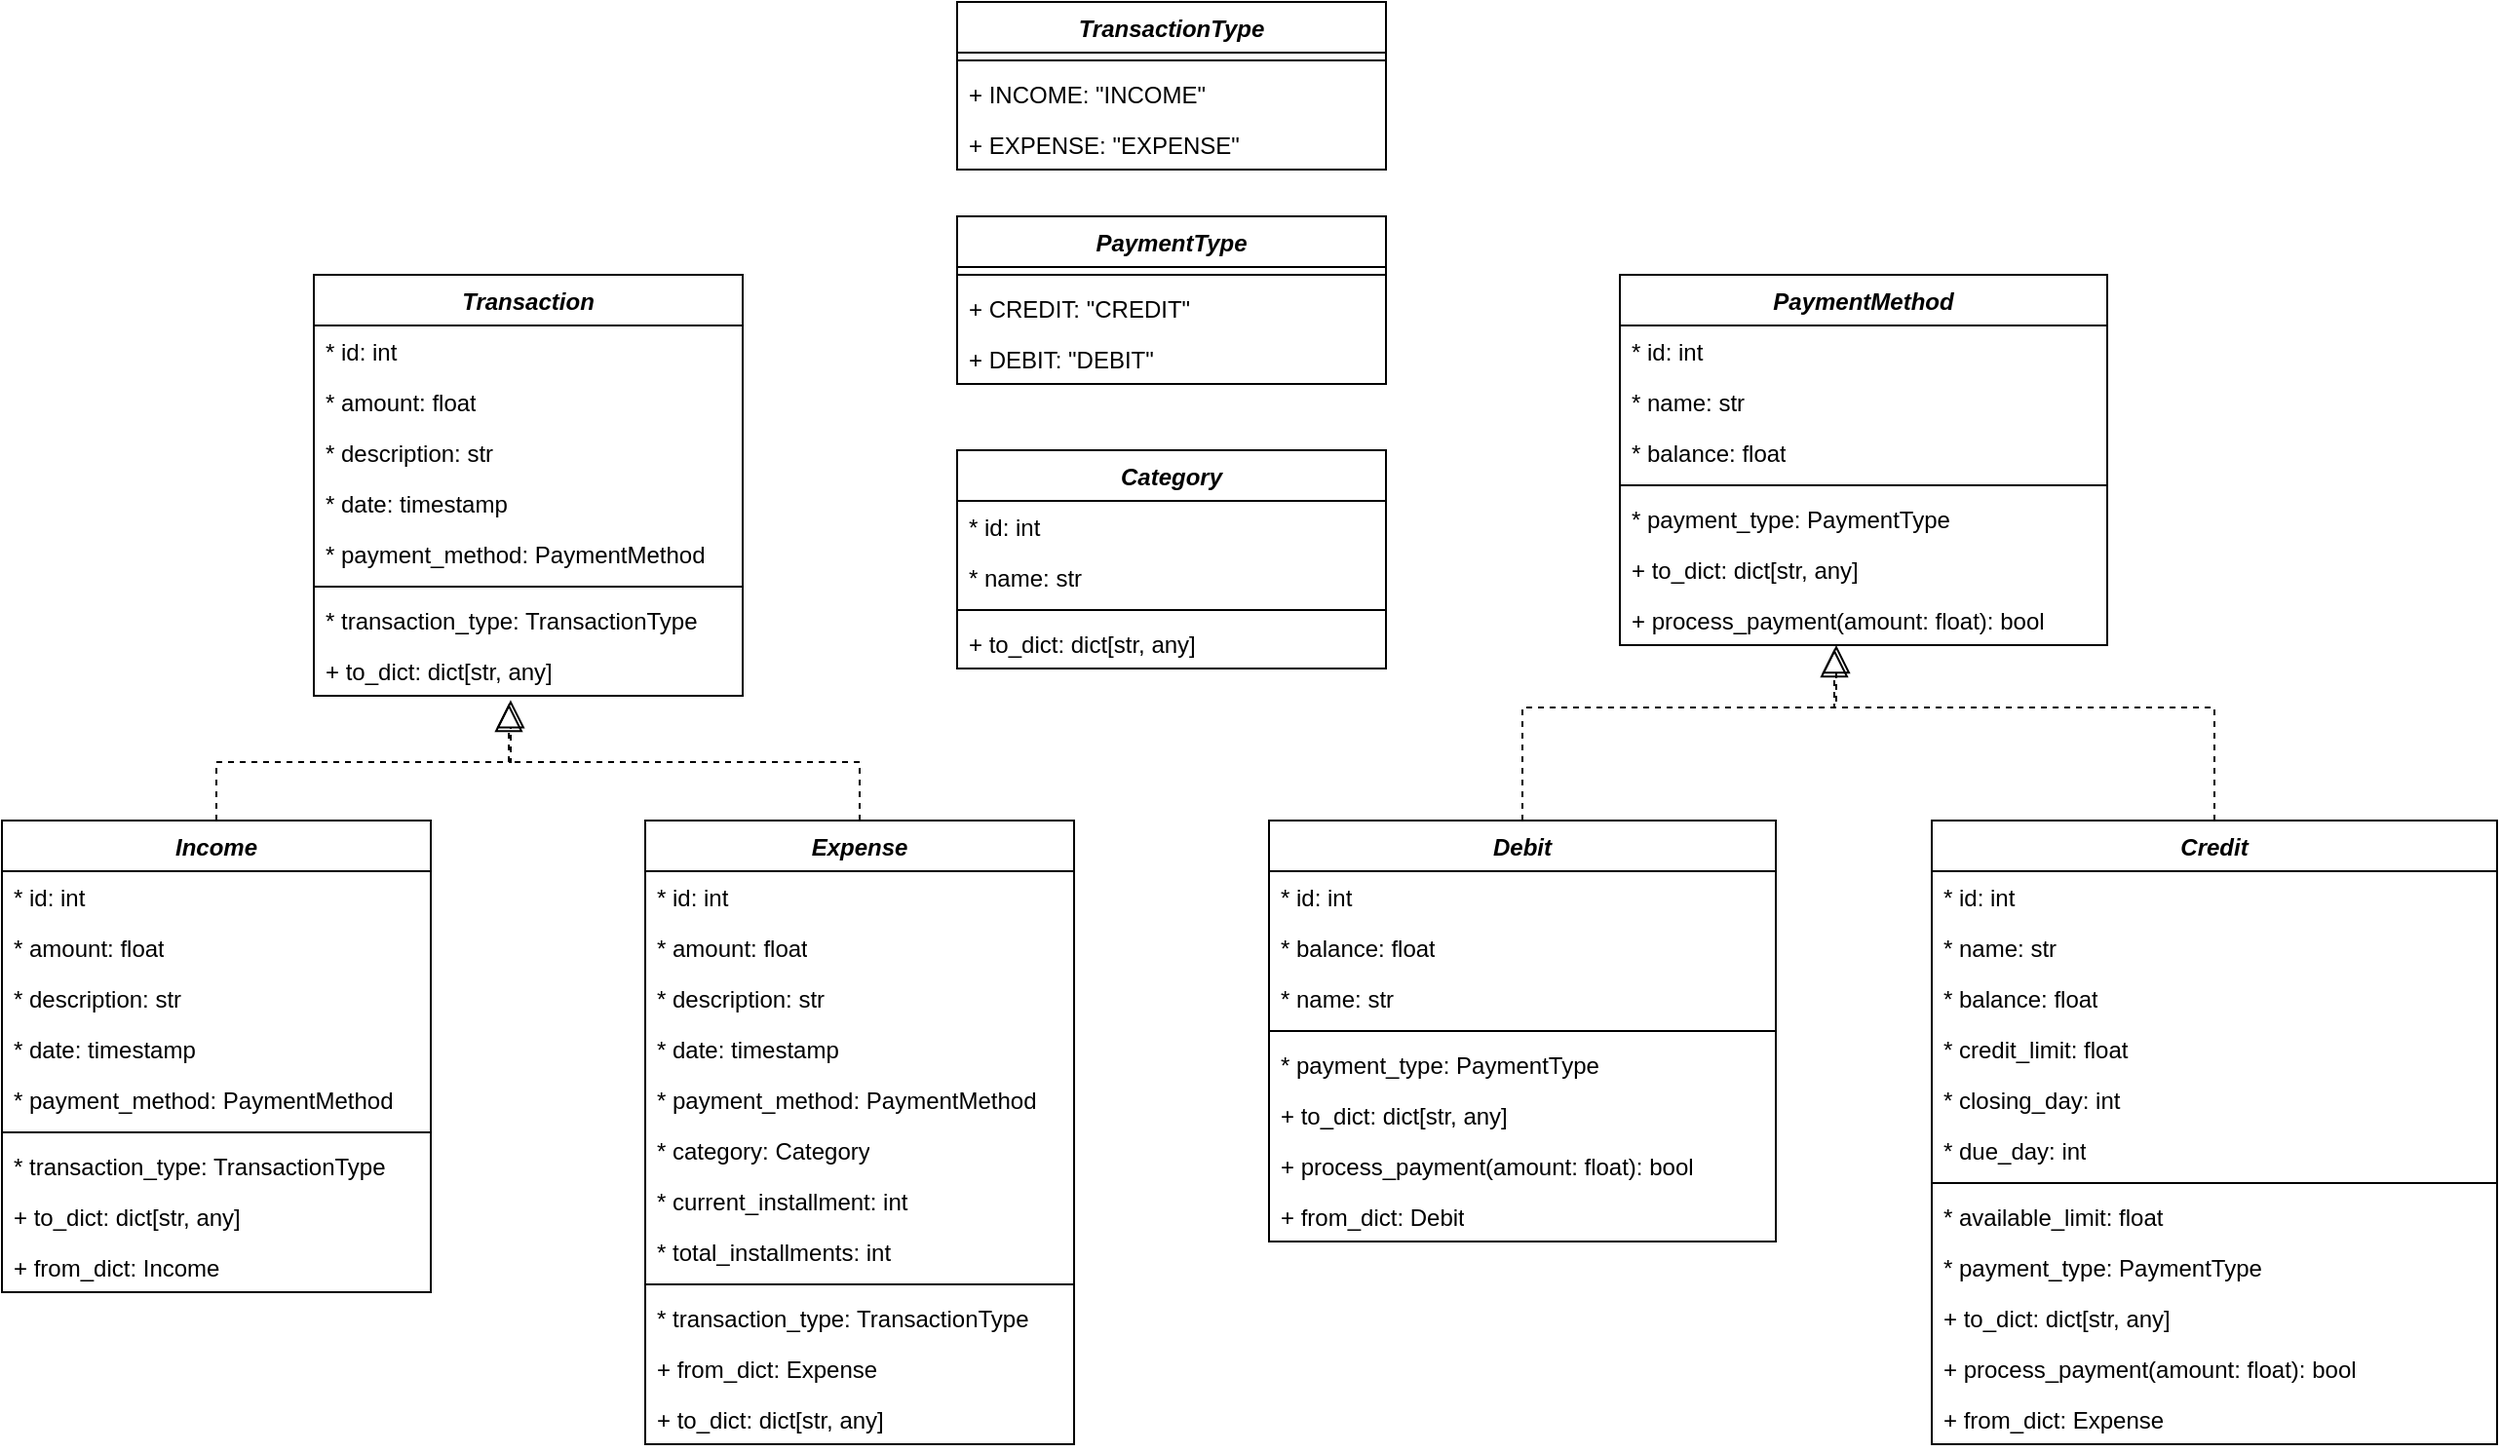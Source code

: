 <mxfile version="27.0.5">
  <diagram name="Página-1" id="glJOcvaWONBNWKPFWCOH">
    <mxGraphModel dx="1646" dy="1798" grid="1" gridSize="10" guides="1" tooltips="1" connect="1" arrows="1" fold="1" page="1" pageScale="1" pageWidth="827" pageHeight="1169" math="0" shadow="0">
      <root>
        <mxCell id="0" />
        <mxCell id="1" parent="0" />
        <mxCell id="y29wwgT0Upa1jef-TGFV-1" value="&lt;i&gt;Transaction&lt;/i&gt;" style="swimlane;fontStyle=1;align=center;verticalAlign=top;childLayout=stackLayout;horizontal=1;startSize=26;horizontalStack=0;resizeParent=1;resizeParentMax=0;resizeLast=0;collapsible=1;marginBottom=0;whiteSpace=wrap;html=1;" parent="1" vertex="1">
          <mxGeometry x="-100" y="-120" width="220" height="216" as="geometry" />
        </mxCell>
        <mxCell id="y29wwgT0Upa1jef-TGFV-2" value="* id: int" style="text;strokeColor=none;fillColor=none;align=left;verticalAlign=top;spacingLeft=4;spacingRight=4;overflow=hidden;rotatable=0;points=[[0,0.5],[1,0.5]];portConstraint=eastwest;whiteSpace=wrap;html=1;" parent="y29wwgT0Upa1jef-TGFV-1" vertex="1">
          <mxGeometry y="26" width="220" height="26" as="geometry" />
        </mxCell>
        <mxCell id="y29wwgT0Upa1jef-TGFV-10" value="*&amp;nbsp;amount: float" style="text;strokeColor=none;fillColor=none;align=left;verticalAlign=top;spacingLeft=4;spacingRight=4;overflow=hidden;rotatable=0;points=[[0,0.5],[1,0.5]];portConstraint=eastwest;whiteSpace=wrap;html=1;" parent="y29wwgT0Upa1jef-TGFV-1" vertex="1">
          <mxGeometry y="52" width="220" height="26" as="geometry" />
        </mxCell>
        <mxCell id="y29wwgT0Upa1jef-TGFV-9" value="*&amp;nbsp;description: str" style="text;strokeColor=none;fillColor=none;align=left;verticalAlign=top;spacingLeft=4;spacingRight=4;overflow=hidden;rotatable=0;points=[[0,0.5],[1,0.5]];portConstraint=eastwest;whiteSpace=wrap;html=1;" parent="y29wwgT0Upa1jef-TGFV-1" vertex="1">
          <mxGeometry y="78" width="220" height="26" as="geometry" />
        </mxCell>
        <mxCell id="y29wwgT0Upa1jef-TGFV-8" value="*&amp;nbsp;date: timestamp" style="text;strokeColor=none;fillColor=none;align=left;verticalAlign=top;spacingLeft=4;spacingRight=4;overflow=hidden;rotatable=0;points=[[0,0.5],[1,0.5]];portConstraint=eastwest;whiteSpace=wrap;html=1;" parent="y29wwgT0Upa1jef-TGFV-1" vertex="1">
          <mxGeometry y="104" width="220" height="26" as="geometry" />
        </mxCell>
        <mxCell id="y29wwgT0Upa1jef-TGFV-5" value="* payment_method: PaymentMethod" style="text;strokeColor=none;fillColor=none;align=left;verticalAlign=top;spacingLeft=4;spacingRight=4;overflow=hidden;rotatable=0;points=[[0,0.5],[1,0.5]];portConstraint=eastwest;whiteSpace=wrap;html=1;" parent="y29wwgT0Upa1jef-TGFV-1" vertex="1">
          <mxGeometry y="130" width="220" height="26" as="geometry" />
        </mxCell>
        <mxCell id="y29wwgT0Upa1jef-TGFV-3" value="" style="line;strokeWidth=1;fillColor=none;align=left;verticalAlign=middle;spacingTop=-1;spacingLeft=3;spacingRight=3;rotatable=0;labelPosition=right;points=[];portConstraint=eastwest;strokeColor=inherit;" parent="y29wwgT0Upa1jef-TGFV-1" vertex="1">
          <mxGeometry y="156" width="220" height="8" as="geometry" />
        </mxCell>
        <mxCell id="m9dHpaMrici153sOGZXo-1" value="* transaction_type: TransactionType" style="text;strokeColor=none;fillColor=none;align=left;verticalAlign=top;spacingLeft=4;spacingRight=4;overflow=hidden;rotatable=0;points=[[0,0.5],[1,0.5]];portConstraint=eastwest;whiteSpace=wrap;html=1;" vertex="1" parent="y29wwgT0Upa1jef-TGFV-1">
          <mxGeometry y="164" width="220" height="26" as="geometry" />
        </mxCell>
        <mxCell id="y29wwgT0Upa1jef-TGFV-4" value="+ to_dict: dict[str, any]" style="text;strokeColor=none;fillColor=none;align=left;verticalAlign=top;spacingLeft=4;spacingRight=4;overflow=hidden;rotatable=0;points=[[0,0.5],[1,0.5]];portConstraint=eastwest;whiteSpace=wrap;html=1;" parent="y29wwgT0Upa1jef-TGFV-1" vertex="1">
          <mxGeometry y="190" width="220" height="26" as="geometry" />
        </mxCell>
        <mxCell id="y29wwgT0Upa1jef-TGFV-11" value="&lt;i&gt;Income&lt;/i&gt;" style="swimlane;fontStyle=1;align=center;verticalAlign=top;childLayout=stackLayout;horizontal=1;startSize=26;horizontalStack=0;resizeParent=1;resizeParentMax=0;resizeLast=0;collapsible=1;marginBottom=0;whiteSpace=wrap;html=1;" parent="1" vertex="1">
          <mxGeometry x="-260" y="160" width="220" height="242" as="geometry" />
        </mxCell>
        <mxCell id="m9dHpaMrici153sOGZXo-47" value="* id: int" style="text;strokeColor=none;fillColor=none;align=left;verticalAlign=top;spacingLeft=4;spacingRight=4;overflow=hidden;rotatable=0;points=[[0,0.5],[1,0.5]];portConstraint=eastwest;whiteSpace=wrap;html=1;" vertex="1" parent="y29wwgT0Upa1jef-TGFV-11">
          <mxGeometry y="26" width="220" height="26" as="geometry" />
        </mxCell>
        <mxCell id="m9dHpaMrici153sOGZXo-48" value="*&amp;nbsp;amount: float" style="text;strokeColor=none;fillColor=none;align=left;verticalAlign=top;spacingLeft=4;spacingRight=4;overflow=hidden;rotatable=0;points=[[0,0.5],[1,0.5]];portConstraint=eastwest;whiteSpace=wrap;html=1;" vertex="1" parent="y29wwgT0Upa1jef-TGFV-11">
          <mxGeometry y="52" width="220" height="26" as="geometry" />
        </mxCell>
        <mxCell id="m9dHpaMrici153sOGZXo-49" value="*&amp;nbsp;description: str" style="text;strokeColor=none;fillColor=none;align=left;verticalAlign=top;spacingLeft=4;spacingRight=4;overflow=hidden;rotatable=0;points=[[0,0.5],[1,0.5]];portConstraint=eastwest;whiteSpace=wrap;html=1;" vertex="1" parent="y29wwgT0Upa1jef-TGFV-11">
          <mxGeometry y="78" width="220" height="26" as="geometry" />
        </mxCell>
        <mxCell id="m9dHpaMrici153sOGZXo-50" value="*&amp;nbsp;date: timestamp" style="text;strokeColor=none;fillColor=none;align=left;verticalAlign=top;spacingLeft=4;spacingRight=4;overflow=hidden;rotatable=0;points=[[0,0.5],[1,0.5]];portConstraint=eastwest;whiteSpace=wrap;html=1;" vertex="1" parent="y29wwgT0Upa1jef-TGFV-11">
          <mxGeometry y="104" width="220" height="26" as="geometry" />
        </mxCell>
        <mxCell id="m9dHpaMrici153sOGZXo-51" value="* payment_method: PaymentMethod" style="text;strokeColor=none;fillColor=none;align=left;verticalAlign=top;spacingLeft=4;spacingRight=4;overflow=hidden;rotatable=0;points=[[0,0.5],[1,0.5]];portConstraint=eastwest;whiteSpace=wrap;html=1;" vertex="1" parent="y29wwgT0Upa1jef-TGFV-11">
          <mxGeometry y="130" width="220" height="26" as="geometry" />
        </mxCell>
        <mxCell id="y29wwgT0Upa1jef-TGFV-19" value="" style="line;strokeWidth=1;fillColor=none;align=left;verticalAlign=middle;spacingTop=-1;spacingLeft=3;spacingRight=3;rotatable=0;labelPosition=right;points=[];portConstraint=eastwest;strokeColor=inherit;" parent="y29wwgT0Upa1jef-TGFV-11" vertex="1">
          <mxGeometry y="156" width="220" height="8" as="geometry" />
        </mxCell>
        <mxCell id="m9dHpaMrici153sOGZXo-52" value="* transaction_type: TransactionType" style="text;strokeColor=none;fillColor=none;align=left;verticalAlign=top;spacingLeft=4;spacingRight=4;overflow=hidden;rotatable=0;points=[[0,0.5],[1,0.5]];portConstraint=eastwest;whiteSpace=wrap;html=1;" vertex="1" parent="y29wwgT0Upa1jef-TGFV-11">
          <mxGeometry y="164" width="220" height="26" as="geometry" />
        </mxCell>
        <mxCell id="m9dHpaMrici153sOGZXo-59" value="+ to_dict: dict[str, any]" style="text;strokeColor=none;fillColor=none;align=left;verticalAlign=top;spacingLeft=4;spacingRight=4;overflow=hidden;rotatable=0;points=[[0,0.5],[1,0.5]];portConstraint=eastwest;whiteSpace=wrap;html=1;" vertex="1" parent="y29wwgT0Upa1jef-TGFV-11">
          <mxGeometry y="190" width="220" height="26" as="geometry" />
        </mxCell>
        <mxCell id="y29wwgT0Upa1jef-TGFV-20" value="+ from_dict: Income" style="text;strokeColor=none;fillColor=none;align=left;verticalAlign=top;spacingLeft=4;spacingRight=4;overflow=hidden;rotatable=0;points=[[0,0.5],[1,0.5]];portConstraint=eastwest;whiteSpace=wrap;html=1;" parent="y29wwgT0Upa1jef-TGFV-11" vertex="1">
          <mxGeometry y="216" width="220" height="26" as="geometry" />
        </mxCell>
        <mxCell id="y29wwgT0Upa1jef-TGFV-21" value="&lt;i&gt;Expense&lt;/i&gt;" style="swimlane;fontStyle=1;align=center;verticalAlign=top;childLayout=stackLayout;horizontal=1;startSize=26;horizontalStack=0;resizeParent=1;resizeParentMax=0;resizeLast=0;collapsible=1;marginBottom=0;whiteSpace=wrap;html=1;" parent="1" vertex="1">
          <mxGeometry x="70" y="160" width="220" height="320" as="geometry" />
        </mxCell>
        <mxCell id="m9dHpaMrici153sOGZXo-53" value="* id: int" style="text;strokeColor=none;fillColor=none;align=left;verticalAlign=top;spacingLeft=4;spacingRight=4;overflow=hidden;rotatable=0;points=[[0,0.5],[1,0.5]];portConstraint=eastwest;whiteSpace=wrap;html=1;" vertex="1" parent="y29wwgT0Upa1jef-TGFV-21">
          <mxGeometry y="26" width="220" height="26" as="geometry" />
        </mxCell>
        <mxCell id="m9dHpaMrici153sOGZXo-54" value="*&amp;nbsp;amount: float" style="text;strokeColor=none;fillColor=none;align=left;verticalAlign=top;spacingLeft=4;spacingRight=4;overflow=hidden;rotatable=0;points=[[0,0.5],[1,0.5]];portConstraint=eastwest;whiteSpace=wrap;html=1;" vertex="1" parent="y29wwgT0Upa1jef-TGFV-21">
          <mxGeometry y="52" width="220" height="26" as="geometry" />
        </mxCell>
        <mxCell id="m9dHpaMrici153sOGZXo-55" value="*&amp;nbsp;description: str" style="text;strokeColor=none;fillColor=none;align=left;verticalAlign=top;spacingLeft=4;spacingRight=4;overflow=hidden;rotatable=0;points=[[0,0.5],[1,0.5]];portConstraint=eastwest;whiteSpace=wrap;html=1;" vertex="1" parent="y29wwgT0Upa1jef-TGFV-21">
          <mxGeometry y="78" width="220" height="26" as="geometry" />
        </mxCell>
        <mxCell id="m9dHpaMrici153sOGZXo-56" value="*&amp;nbsp;date: timestamp" style="text;strokeColor=none;fillColor=none;align=left;verticalAlign=top;spacingLeft=4;spacingRight=4;overflow=hidden;rotatable=0;points=[[0,0.5],[1,0.5]];portConstraint=eastwest;whiteSpace=wrap;html=1;" vertex="1" parent="y29wwgT0Upa1jef-TGFV-21">
          <mxGeometry y="104" width="220" height="26" as="geometry" />
        </mxCell>
        <mxCell id="m9dHpaMrici153sOGZXo-57" value="* payment_method: PaymentMethod" style="text;strokeColor=none;fillColor=none;align=left;verticalAlign=top;spacingLeft=4;spacingRight=4;overflow=hidden;rotatable=0;points=[[0,0.5],[1,0.5]];portConstraint=eastwest;whiteSpace=wrap;html=1;" vertex="1" parent="y29wwgT0Upa1jef-TGFV-21">
          <mxGeometry y="130" width="220" height="26" as="geometry" />
        </mxCell>
        <mxCell id="FSlDpaDDa9LVbXW0Pkce-2" value="* category: Category" style="text;strokeColor=none;fillColor=none;align=left;verticalAlign=top;spacingLeft=4;spacingRight=4;overflow=hidden;rotatable=0;points=[[0,0.5],[1,0.5]];portConstraint=eastwest;whiteSpace=wrap;html=1;" parent="y29wwgT0Upa1jef-TGFV-21" vertex="1">
          <mxGeometry y="156" width="220" height="26" as="geometry" />
        </mxCell>
        <mxCell id="y29wwgT0Upa1jef-TGFV-22" value="* current_installment: int" style="text;strokeColor=none;fillColor=none;align=left;verticalAlign=top;spacingLeft=4;spacingRight=4;overflow=hidden;rotatable=0;points=[[0,0.5],[1,0.5]];portConstraint=eastwest;whiteSpace=wrap;html=1;" parent="y29wwgT0Upa1jef-TGFV-21" vertex="1">
          <mxGeometry y="182" width="220" height="26" as="geometry" />
        </mxCell>
        <mxCell id="y29wwgT0Upa1jef-TGFV-23" value="* total_installments: int" style="text;strokeColor=none;fillColor=none;align=left;verticalAlign=top;spacingLeft=4;spacingRight=4;overflow=hidden;rotatable=0;points=[[0,0.5],[1,0.5]];portConstraint=eastwest;whiteSpace=wrap;html=1;" parent="y29wwgT0Upa1jef-TGFV-21" vertex="1">
          <mxGeometry y="208" width="220" height="26" as="geometry" />
        </mxCell>
        <mxCell id="y29wwgT0Upa1jef-TGFV-29" value="" style="line;strokeWidth=1;fillColor=none;align=left;verticalAlign=middle;spacingTop=-1;spacingLeft=3;spacingRight=3;rotatable=0;labelPosition=right;points=[];portConstraint=eastwest;strokeColor=inherit;" parent="y29wwgT0Upa1jef-TGFV-21" vertex="1">
          <mxGeometry y="234" width="220" height="8" as="geometry" />
        </mxCell>
        <mxCell id="m9dHpaMrici153sOGZXo-58" value="* transaction_type: TransactionType" style="text;strokeColor=none;fillColor=none;align=left;verticalAlign=top;spacingLeft=4;spacingRight=4;overflow=hidden;rotatable=0;points=[[0,0.5],[1,0.5]];portConstraint=eastwest;whiteSpace=wrap;html=1;" vertex="1" parent="y29wwgT0Upa1jef-TGFV-21">
          <mxGeometry y="242" width="220" height="26" as="geometry" />
        </mxCell>
        <mxCell id="y29wwgT0Upa1jef-TGFV-30" value="+ from_dict: Expense" style="text;strokeColor=none;fillColor=none;align=left;verticalAlign=top;spacingLeft=4;spacingRight=4;overflow=hidden;rotatable=0;points=[[0,0.5],[1,0.5]];portConstraint=eastwest;whiteSpace=wrap;html=1;" parent="y29wwgT0Upa1jef-TGFV-21" vertex="1">
          <mxGeometry y="268" width="220" height="26" as="geometry" />
        </mxCell>
        <mxCell id="m9dHpaMrici153sOGZXo-60" value="+ to_dict: dict[str, any]" style="text;strokeColor=none;fillColor=none;align=left;verticalAlign=top;spacingLeft=4;spacingRight=4;overflow=hidden;rotatable=0;points=[[0,0.5],[1,0.5]];portConstraint=eastwest;whiteSpace=wrap;html=1;" vertex="1" parent="y29wwgT0Upa1jef-TGFV-21">
          <mxGeometry y="294" width="220" height="26" as="geometry" />
        </mxCell>
        <mxCell id="FSlDpaDDa9LVbXW0Pkce-3" value="&lt;i&gt;Category&lt;/i&gt;" style="swimlane;fontStyle=1;align=center;verticalAlign=top;childLayout=stackLayout;horizontal=1;startSize=26;horizontalStack=0;resizeParent=1;resizeParentMax=0;resizeLast=0;collapsible=1;marginBottom=0;whiteSpace=wrap;html=1;" parent="1" vertex="1">
          <mxGeometry x="230" y="-30" width="220" height="112" as="geometry" />
        </mxCell>
        <mxCell id="FSlDpaDDa9LVbXW0Pkce-4" value="* id: int" style="text;strokeColor=none;fillColor=none;align=left;verticalAlign=top;spacingLeft=4;spacingRight=4;overflow=hidden;rotatable=0;points=[[0,0.5],[1,0.5]];portConstraint=eastwest;whiteSpace=wrap;html=1;" parent="FSlDpaDDa9LVbXW0Pkce-3" vertex="1">
          <mxGeometry y="26" width="220" height="26" as="geometry" />
        </mxCell>
        <mxCell id="FSlDpaDDa9LVbXW0Pkce-7" value="* name: str" style="text;strokeColor=none;fillColor=none;align=left;verticalAlign=top;spacingLeft=4;spacingRight=4;overflow=hidden;rotatable=0;points=[[0,0.5],[1,0.5]];portConstraint=eastwest;whiteSpace=wrap;html=1;" parent="FSlDpaDDa9LVbXW0Pkce-3" vertex="1">
          <mxGeometry y="52" width="220" height="26" as="geometry" />
        </mxCell>
        <mxCell id="FSlDpaDDa9LVbXW0Pkce-5" value="" style="line;strokeWidth=1;fillColor=none;align=left;verticalAlign=middle;spacingTop=-1;spacingLeft=3;spacingRight=3;rotatable=0;labelPosition=right;points=[];portConstraint=eastwest;strokeColor=inherit;" parent="FSlDpaDDa9LVbXW0Pkce-3" vertex="1">
          <mxGeometry y="78" width="220" height="8" as="geometry" />
        </mxCell>
        <mxCell id="FSlDpaDDa9LVbXW0Pkce-6" value="+ to_dict: dict[str, any]" style="text;strokeColor=none;fillColor=none;align=left;verticalAlign=top;spacingLeft=4;spacingRight=4;overflow=hidden;rotatable=0;points=[[0,0.5],[1,0.5]];portConstraint=eastwest;whiteSpace=wrap;html=1;" parent="FSlDpaDDa9LVbXW0Pkce-3" vertex="1">
          <mxGeometry y="86" width="220" height="26" as="geometry" />
        </mxCell>
        <mxCell id="m9dHpaMrici153sOGZXo-6" value="" style="endArrow=block;dashed=1;endFill=0;endSize=12;html=1;rounded=0;entryX=0.459;entryY=1.084;entryDx=0;entryDy=0;entryPerimeter=0;exitX=0.5;exitY=0;exitDx=0;exitDy=0;" edge="1" parent="1" source="y29wwgT0Upa1jef-TGFV-11" target="y29wwgT0Upa1jef-TGFV-4">
          <mxGeometry width="160" relative="1" as="geometry">
            <mxPoint x="-190" y="90" as="sourcePoint" />
            <mxPoint x="-30" y="90" as="targetPoint" />
            <Array as="points">
              <mxPoint x="-150" y="130" />
              <mxPoint x="1" y="130" />
            </Array>
          </mxGeometry>
        </mxCell>
        <mxCell id="m9dHpaMrici153sOGZXo-8" value="" style="endArrow=block;dashed=1;endFill=0;endSize=12;html=1;rounded=0;exitX=0.5;exitY=0;exitDx=0;exitDy=0;" edge="1" parent="1" source="y29wwgT0Upa1jef-TGFV-21">
          <mxGeometry width="160" relative="1" as="geometry">
            <mxPoint x="-140" y="170" as="sourcePoint" />
            <mxPoint y="100" as="targetPoint" />
            <Array as="points">
              <mxPoint x="180" y="130" />
              <mxPoint y="130" />
            </Array>
          </mxGeometry>
        </mxCell>
        <mxCell id="m9dHpaMrici153sOGZXo-9" value="&lt;i&gt;PaymentMethod&lt;/i&gt;" style="swimlane;fontStyle=1;align=center;verticalAlign=top;childLayout=stackLayout;horizontal=1;startSize=26;horizontalStack=0;resizeParent=1;resizeParentMax=0;resizeLast=0;collapsible=1;marginBottom=0;whiteSpace=wrap;html=1;" vertex="1" parent="1">
          <mxGeometry x="570" y="-120" width="250" height="190" as="geometry" />
        </mxCell>
        <mxCell id="m9dHpaMrici153sOGZXo-10" value="* id: int" style="text;strokeColor=none;fillColor=none;align=left;verticalAlign=top;spacingLeft=4;spacingRight=4;overflow=hidden;rotatable=0;points=[[0,0.5],[1,0.5]];portConstraint=eastwest;whiteSpace=wrap;html=1;" vertex="1" parent="m9dHpaMrici153sOGZXo-9">
          <mxGeometry y="26" width="250" height="26" as="geometry" />
        </mxCell>
        <mxCell id="m9dHpaMrici153sOGZXo-11" value="*&amp;nbsp;name: str" style="text;strokeColor=none;fillColor=none;align=left;verticalAlign=top;spacingLeft=4;spacingRight=4;overflow=hidden;rotatable=0;points=[[0,0.5],[1,0.5]];portConstraint=eastwest;whiteSpace=wrap;html=1;" vertex="1" parent="m9dHpaMrici153sOGZXo-9">
          <mxGeometry y="52" width="250" height="26" as="geometry" />
        </mxCell>
        <mxCell id="m9dHpaMrici153sOGZXo-12" value="*&amp;nbsp;balance: float" style="text;strokeColor=none;fillColor=none;align=left;verticalAlign=top;spacingLeft=4;spacingRight=4;overflow=hidden;rotatable=0;points=[[0,0.5],[1,0.5]];portConstraint=eastwest;whiteSpace=wrap;html=1;" vertex="1" parent="m9dHpaMrici153sOGZXo-9">
          <mxGeometry y="78" width="250" height="26" as="geometry" />
        </mxCell>
        <mxCell id="m9dHpaMrici153sOGZXo-16" value="" style="line;strokeWidth=1;fillColor=none;align=left;verticalAlign=middle;spacingTop=-1;spacingLeft=3;spacingRight=3;rotatable=0;labelPosition=right;points=[];portConstraint=eastwest;strokeColor=inherit;" vertex="1" parent="m9dHpaMrici153sOGZXo-9">
          <mxGeometry y="104" width="250" height="8" as="geometry" />
        </mxCell>
        <mxCell id="m9dHpaMrici153sOGZXo-33" value="* payment_type: PaymentType" style="text;strokeColor=none;fillColor=none;align=left;verticalAlign=top;spacingLeft=4;spacingRight=4;overflow=hidden;rotatable=0;points=[[0,0.5],[1,0.5]];portConstraint=eastwest;whiteSpace=wrap;html=1;" vertex="1" parent="m9dHpaMrici153sOGZXo-9">
          <mxGeometry y="112" width="250" height="26" as="geometry" />
        </mxCell>
        <mxCell id="m9dHpaMrici153sOGZXo-17" value="+ to_dict: dict[str, any]" style="text;strokeColor=none;fillColor=none;align=left;verticalAlign=top;spacingLeft=4;spacingRight=4;overflow=hidden;rotatable=0;points=[[0,0.5],[1,0.5]];portConstraint=eastwest;whiteSpace=wrap;html=1;" vertex="1" parent="m9dHpaMrici153sOGZXo-9">
          <mxGeometry y="138" width="250" height="26" as="geometry" />
        </mxCell>
        <mxCell id="m9dHpaMrici153sOGZXo-19" value="+ process_payment(amount: float): bool" style="text;strokeColor=none;fillColor=none;align=left;verticalAlign=top;spacingLeft=4;spacingRight=4;overflow=hidden;rotatable=0;points=[[0,0.5],[1,0.5]];portConstraint=eastwest;whiteSpace=wrap;html=1;" vertex="1" parent="m9dHpaMrici153sOGZXo-9">
          <mxGeometry y="164" width="250" height="26" as="geometry" />
        </mxCell>
        <mxCell id="m9dHpaMrici153sOGZXo-20" value="&lt;i&gt;Debit&lt;/i&gt;" style="swimlane;fontStyle=1;align=center;verticalAlign=top;childLayout=stackLayout;horizontal=1;startSize=26;horizontalStack=0;resizeParent=1;resizeParentMax=0;resizeLast=0;collapsible=1;marginBottom=0;whiteSpace=wrap;html=1;" vertex="1" parent="1">
          <mxGeometry x="390" y="160" width="260" height="216" as="geometry" />
        </mxCell>
        <mxCell id="m9dHpaMrici153sOGZXo-34" value="* id: int" style="text;strokeColor=none;fillColor=none;align=left;verticalAlign=top;spacingLeft=4;spacingRight=4;overflow=hidden;rotatable=0;points=[[0,0.5],[1,0.5]];portConstraint=eastwest;whiteSpace=wrap;html=1;" vertex="1" parent="m9dHpaMrici153sOGZXo-20">
          <mxGeometry y="26" width="260" height="26" as="geometry" />
        </mxCell>
        <mxCell id="m9dHpaMrici153sOGZXo-36" value="*&amp;nbsp;balance: float" style="text;strokeColor=none;fillColor=none;align=left;verticalAlign=top;spacingLeft=4;spacingRight=4;overflow=hidden;rotatable=0;points=[[0,0.5],[1,0.5]];portConstraint=eastwest;whiteSpace=wrap;html=1;" vertex="1" parent="m9dHpaMrici153sOGZXo-20">
          <mxGeometry y="52" width="260" height="26" as="geometry" />
        </mxCell>
        <mxCell id="m9dHpaMrici153sOGZXo-35" value="*&amp;nbsp;name: str" style="text;strokeColor=none;fillColor=none;align=left;verticalAlign=top;spacingLeft=4;spacingRight=4;overflow=hidden;rotatable=0;points=[[0,0.5],[1,0.5]];portConstraint=eastwest;whiteSpace=wrap;html=1;" vertex="1" parent="m9dHpaMrici153sOGZXo-20">
          <mxGeometry y="78" width="260" height="26" as="geometry" />
        </mxCell>
        <mxCell id="m9dHpaMrici153sOGZXo-22" value="" style="line;strokeWidth=1;fillColor=none;align=left;verticalAlign=middle;spacingTop=-1;spacingLeft=3;spacingRight=3;rotatable=0;labelPosition=right;points=[];portConstraint=eastwest;strokeColor=inherit;" vertex="1" parent="m9dHpaMrici153sOGZXo-20">
          <mxGeometry y="104" width="260" height="8" as="geometry" />
        </mxCell>
        <mxCell id="m9dHpaMrici153sOGZXo-40" value="* payment_type: PaymentType" style="text;strokeColor=none;fillColor=none;align=left;verticalAlign=top;spacingLeft=4;spacingRight=4;overflow=hidden;rotatable=0;points=[[0,0.5],[1,0.5]];portConstraint=eastwest;whiteSpace=wrap;html=1;" vertex="1" parent="m9dHpaMrici153sOGZXo-20">
          <mxGeometry y="112" width="260" height="26" as="geometry" />
        </mxCell>
        <mxCell id="m9dHpaMrici153sOGZXo-41" value="+ to_dict: dict[str, any]" style="text;strokeColor=none;fillColor=none;align=left;verticalAlign=top;spacingLeft=4;spacingRight=4;overflow=hidden;rotatable=0;points=[[0,0.5],[1,0.5]];portConstraint=eastwest;whiteSpace=wrap;html=1;" vertex="1" parent="m9dHpaMrici153sOGZXo-20">
          <mxGeometry y="138" width="260" height="26" as="geometry" />
        </mxCell>
        <mxCell id="m9dHpaMrici153sOGZXo-42" value="+ process_payment(amount: float): bool" style="text;strokeColor=none;fillColor=none;align=left;verticalAlign=top;spacingLeft=4;spacingRight=4;overflow=hidden;rotatable=0;points=[[0,0.5],[1,0.5]];portConstraint=eastwest;whiteSpace=wrap;html=1;" vertex="1" parent="m9dHpaMrici153sOGZXo-20">
          <mxGeometry y="164" width="260" height="26" as="geometry" />
        </mxCell>
        <mxCell id="m9dHpaMrici153sOGZXo-23" value="+ from_dict: Debit" style="text;strokeColor=none;fillColor=none;align=left;verticalAlign=top;spacingLeft=4;spacingRight=4;overflow=hidden;rotatable=0;points=[[0,0.5],[1,0.5]];portConstraint=eastwest;whiteSpace=wrap;html=1;" vertex="1" parent="m9dHpaMrici153sOGZXo-20">
          <mxGeometry y="190" width="260" height="26" as="geometry" />
        </mxCell>
        <mxCell id="m9dHpaMrici153sOGZXo-24" value="&lt;i&gt;Credit&lt;/i&gt;" style="swimlane;fontStyle=1;align=center;verticalAlign=top;childLayout=stackLayout;horizontal=1;startSize=26;horizontalStack=0;resizeParent=1;resizeParentMax=0;resizeLast=0;collapsible=1;marginBottom=0;whiteSpace=wrap;html=1;" vertex="1" parent="1">
          <mxGeometry x="730" y="160" width="290" height="320" as="geometry" />
        </mxCell>
        <mxCell id="m9dHpaMrici153sOGZXo-37" value="* id: int" style="text;strokeColor=none;fillColor=none;align=left;verticalAlign=top;spacingLeft=4;spacingRight=4;overflow=hidden;rotatable=0;points=[[0,0.5],[1,0.5]];portConstraint=eastwest;whiteSpace=wrap;html=1;" vertex="1" parent="m9dHpaMrici153sOGZXo-24">
          <mxGeometry y="26" width="290" height="26" as="geometry" />
        </mxCell>
        <mxCell id="m9dHpaMrici153sOGZXo-38" value="*&amp;nbsp;name: str" style="text;strokeColor=none;fillColor=none;align=left;verticalAlign=top;spacingLeft=4;spacingRight=4;overflow=hidden;rotatable=0;points=[[0,0.5],[1,0.5]];portConstraint=eastwest;whiteSpace=wrap;html=1;" vertex="1" parent="m9dHpaMrici153sOGZXo-24">
          <mxGeometry y="52" width="290" height="26" as="geometry" />
        </mxCell>
        <mxCell id="m9dHpaMrici153sOGZXo-39" value="*&amp;nbsp;balance: float" style="text;strokeColor=none;fillColor=none;align=left;verticalAlign=top;spacingLeft=4;spacingRight=4;overflow=hidden;rotatable=0;points=[[0,0.5],[1,0.5]];portConstraint=eastwest;whiteSpace=wrap;html=1;" vertex="1" parent="m9dHpaMrici153sOGZXo-24">
          <mxGeometry y="78" width="290" height="26" as="geometry" />
        </mxCell>
        <mxCell id="m9dHpaMrici153sOGZXo-25" value="* credit_limit: float" style="text;strokeColor=none;fillColor=none;align=left;verticalAlign=top;spacingLeft=4;spacingRight=4;overflow=hidden;rotatable=0;points=[[0,0.5],[1,0.5]];portConstraint=eastwest;whiteSpace=wrap;html=1;" vertex="1" parent="m9dHpaMrici153sOGZXo-24">
          <mxGeometry y="104" width="290" height="26" as="geometry" />
        </mxCell>
        <mxCell id="m9dHpaMrici153sOGZXo-26" value="* closing_day: int" style="text;strokeColor=none;fillColor=none;align=left;verticalAlign=top;spacingLeft=4;spacingRight=4;overflow=hidden;rotatable=0;points=[[0,0.5],[1,0.5]];portConstraint=eastwest;whiteSpace=wrap;html=1;" vertex="1" parent="m9dHpaMrici153sOGZXo-24">
          <mxGeometry y="130" width="290" height="26" as="geometry" />
        </mxCell>
        <mxCell id="m9dHpaMrici153sOGZXo-27" value="* due_day: int" style="text;strokeColor=none;fillColor=none;align=left;verticalAlign=top;spacingLeft=4;spacingRight=4;overflow=hidden;rotatable=0;points=[[0,0.5],[1,0.5]];portConstraint=eastwest;whiteSpace=wrap;html=1;" vertex="1" parent="m9dHpaMrici153sOGZXo-24">
          <mxGeometry y="156" width="290" height="26" as="geometry" />
        </mxCell>
        <mxCell id="m9dHpaMrici153sOGZXo-29" value="" style="line;strokeWidth=1;fillColor=none;align=left;verticalAlign=middle;spacingTop=-1;spacingLeft=3;spacingRight=3;rotatable=0;labelPosition=right;points=[];portConstraint=eastwest;strokeColor=inherit;" vertex="1" parent="m9dHpaMrici153sOGZXo-24">
          <mxGeometry y="182" width="290" height="8" as="geometry" />
        </mxCell>
        <mxCell id="m9dHpaMrici153sOGZXo-28" value="* available_limit: float" style="text;strokeColor=none;fillColor=none;align=left;verticalAlign=top;spacingLeft=4;spacingRight=4;overflow=hidden;rotatable=0;points=[[0,0.5],[1,0.5]];portConstraint=eastwest;whiteSpace=wrap;html=1;" vertex="1" parent="m9dHpaMrici153sOGZXo-24">
          <mxGeometry y="190" width="290" height="26" as="geometry" />
        </mxCell>
        <mxCell id="m9dHpaMrici153sOGZXo-43" value="* payment_type: PaymentType" style="text;strokeColor=none;fillColor=none;align=left;verticalAlign=top;spacingLeft=4;spacingRight=4;overflow=hidden;rotatable=0;points=[[0,0.5],[1,0.5]];portConstraint=eastwest;whiteSpace=wrap;html=1;" vertex="1" parent="m9dHpaMrici153sOGZXo-24">
          <mxGeometry y="216" width="290" height="26" as="geometry" />
        </mxCell>
        <mxCell id="m9dHpaMrici153sOGZXo-44" value="+ to_dict: dict[str, any]" style="text;strokeColor=none;fillColor=none;align=left;verticalAlign=top;spacingLeft=4;spacingRight=4;overflow=hidden;rotatable=0;points=[[0,0.5],[1,0.5]];portConstraint=eastwest;whiteSpace=wrap;html=1;" vertex="1" parent="m9dHpaMrici153sOGZXo-24">
          <mxGeometry y="242" width="290" height="26" as="geometry" />
        </mxCell>
        <mxCell id="m9dHpaMrici153sOGZXo-45" value="+ process_payment(amount: float): bool" style="text;strokeColor=none;fillColor=none;align=left;verticalAlign=top;spacingLeft=4;spacingRight=4;overflow=hidden;rotatable=0;points=[[0,0.5],[1,0.5]];portConstraint=eastwest;whiteSpace=wrap;html=1;" vertex="1" parent="m9dHpaMrici153sOGZXo-24">
          <mxGeometry y="268" width="290" height="26" as="geometry" />
        </mxCell>
        <mxCell id="m9dHpaMrici153sOGZXo-30" value="+ from_dict: Expense" style="text;strokeColor=none;fillColor=none;align=left;verticalAlign=top;spacingLeft=4;spacingRight=4;overflow=hidden;rotatable=0;points=[[0,0.5],[1,0.5]];portConstraint=eastwest;whiteSpace=wrap;html=1;" vertex="1" parent="m9dHpaMrici153sOGZXo-24">
          <mxGeometry y="294" width="290" height="26" as="geometry" />
        </mxCell>
        <mxCell id="m9dHpaMrici153sOGZXo-31" value="" style="endArrow=block;dashed=1;endFill=0;endSize=12;html=1;rounded=0;entryX=0.459;entryY=1.084;entryDx=0;entryDy=0;entryPerimeter=0;exitX=0.5;exitY=0;exitDx=0;exitDy=0;" edge="1" parent="1" source="m9dHpaMrici153sOGZXo-20">
          <mxGeometry width="160" relative="1" as="geometry">
            <mxPoint x="530" y="132" as="sourcePoint" />
            <mxPoint x="681" y="70" as="targetPoint" />
            <Array as="points">
              <mxPoint x="520" y="102" />
              <mxPoint x="681" y="102" />
            </Array>
          </mxGeometry>
        </mxCell>
        <mxCell id="m9dHpaMrici153sOGZXo-32" value="" style="endArrow=block;dashed=1;endFill=0;endSize=12;html=1;rounded=0;exitX=0.5;exitY=0;exitDx=0;exitDy=0;" edge="1" parent="1" source="m9dHpaMrici153sOGZXo-24">
          <mxGeometry width="160" relative="1" as="geometry">
            <mxPoint x="860" y="132" as="sourcePoint" />
            <mxPoint x="680" y="72" as="targetPoint" />
            <Array as="points">
              <mxPoint x="875" y="102" />
              <mxPoint x="680" y="102" />
            </Array>
          </mxGeometry>
        </mxCell>
        <mxCell id="m9dHpaMrici153sOGZXo-61" value="&lt;i&gt;TransactionType&lt;/i&gt;" style="swimlane;fontStyle=1;align=center;verticalAlign=top;childLayout=stackLayout;horizontal=1;startSize=26;horizontalStack=0;resizeParent=1;resizeParentMax=0;resizeLast=0;collapsible=1;marginBottom=0;whiteSpace=wrap;html=1;" vertex="1" parent="1">
          <mxGeometry x="230" y="-260" width="220" height="86" as="geometry" />
        </mxCell>
        <mxCell id="m9dHpaMrici153sOGZXo-64" value="" style="line;strokeWidth=1;fillColor=none;align=left;verticalAlign=middle;spacingTop=-1;spacingLeft=3;spacingRight=3;rotatable=0;labelPosition=right;points=[];portConstraint=eastwest;strokeColor=inherit;" vertex="1" parent="m9dHpaMrici153sOGZXo-61">
          <mxGeometry y="26" width="220" height="8" as="geometry" />
        </mxCell>
        <mxCell id="m9dHpaMrici153sOGZXo-65" value="+ INCOME: &quot;INCOME&quot;" style="text;strokeColor=none;fillColor=none;align=left;verticalAlign=top;spacingLeft=4;spacingRight=4;overflow=hidden;rotatable=0;points=[[0,0.5],[1,0.5]];portConstraint=eastwest;whiteSpace=wrap;html=1;" vertex="1" parent="m9dHpaMrici153sOGZXo-61">
          <mxGeometry y="34" width="220" height="26" as="geometry" />
        </mxCell>
        <mxCell id="m9dHpaMrici153sOGZXo-66" value="+ EXPENSE: &quot;EXPENSE&quot;" style="text;strokeColor=none;fillColor=none;align=left;verticalAlign=top;spacingLeft=4;spacingRight=4;overflow=hidden;rotatable=0;points=[[0,0.5],[1,0.5]];portConstraint=eastwest;whiteSpace=wrap;html=1;" vertex="1" parent="m9dHpaMrici153sOGZXo-61">
          <mxGeometry y="60" width="220" height="26" as="geometry" />
        </mxCell>
        <mxCell id="m9dHpaMrici153sOGZXo-67" value="&lt;i&gt;PaymentType&lt;/i&gt;" style="swimlane;fontStyle=1;align=center;verticalAlign=top;childLayout=stackLayout;horizontal=1;startSize=26;horizontalStack=0;resizeParent=1;resizeParentMax=0;resizeLast=0;collapsible=1;marginBottom=0;whiteSpace=wrap;html=1;" vertex="1" parent="1">
          <mxGeometry x="230" y="-150" width="220" height="86" as="geometry" />
        </mxCell>
        <mxCell id="m9dHpaMrici153sOGZXo-68" value="" style="line;strokeWidth=1;fillColor=none;align=left;verticalAlign=middle;spacingTop=-1;spacingLeft=3;spacingRight=3;rotatable=0;labelPosition=right;points=[];portConstraint=eastwest;strokeColor=inherit;" vertex="1" parent="m9dHpaMrici153sOGZXo-67">
          <mxGeometry y="26" width="220" height="8" as="geometry" />
        </mxCell>
        <mxCell id="m9dHpaMrici153sOGZXo-69" value="+ CREDIT: &quot;CREDIT&quot;" style="text;strokeColor=none;fillColor=none;align=left;verticalAlign=top;spacingLeft=4;spacingRight=4;overflow=hidden;rotatable=0;points=[[0,0.5],[1,0.5]];portConstraint=eastwest;whiteSpace=wrap;html=1;" vertex="1" parent="m9dHpaMrici153sOGZXo-67">
          <mxGeometry y="34" width="220" height="26" as="geometry" />
        </mxCell>
        <mxCell id="m9dHpaMrici153sOGZXo-70" value="+ DEBIT: &quot;DEBIT&quot;" style="text;strokeColor=none;fillColor=none;align=left;verticalAlign=top;spacingLeft=4;spacingRight=4;overflow=hidden;rotatable=0;points=[[0,0.5],[1,0.5]];portConstraint=eastwest;whiteSpace=wrap;html=1;" vertex="1" parent="m9dHpaMrici153sOGZXo-67">
          <mxGeometry y="60" width="220" height="26" as="geometry" />
        </mxCell>
      </root>
    </mxGraphModel>
  </diagram>
</mxfile>

